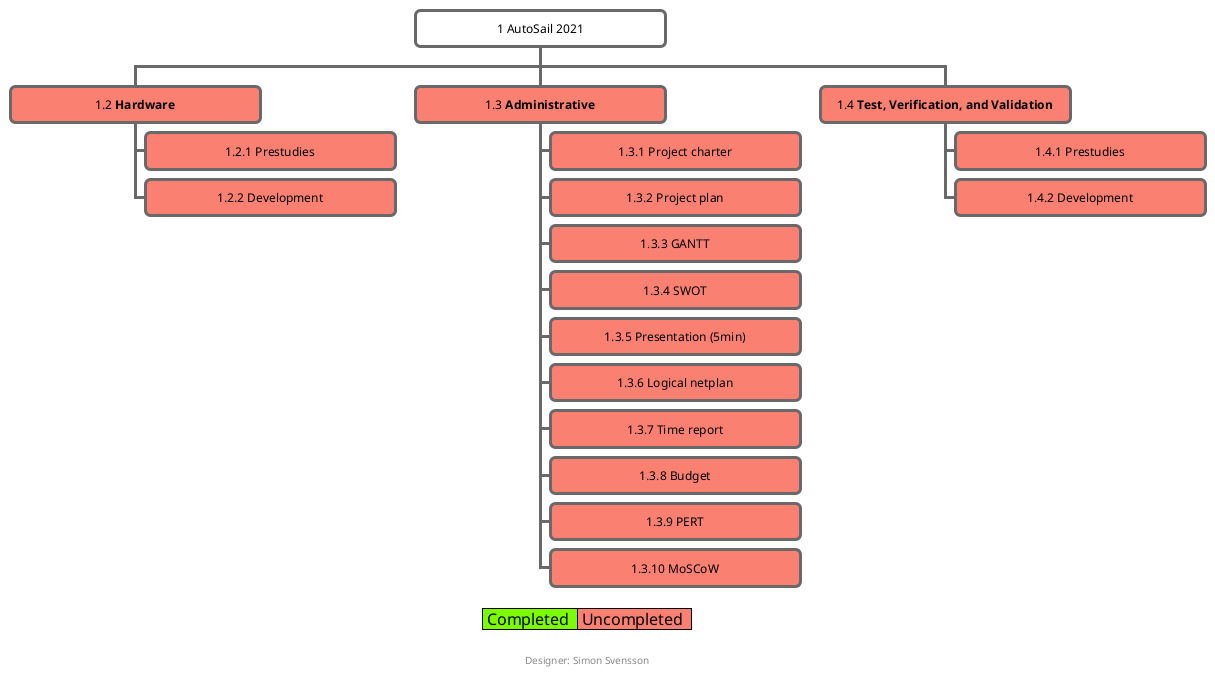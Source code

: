 @startwbs ABSWBS
' !include style.puml
<style>
  wbsDiagram {
    Linecolor DimGray
    BackgroundColor White
    RoundCorner 10
    Margin 10
    Shadowing 0
    LineThickness 3
    MaximumWidth 250
    MinimumWidth 250
    HorizontalAlignment center
    .done{
      BackgroundColor LawnGreen
    }
    .to_do{
      BackgroundColor Salmon
    }
    legend {
      FontSize 16
      Margin 10
      BackGroundColor White
      LineThickness 0
    }
  }
</style>


+ 1 AutoSail 2021

' !include 1-software.puml


++ 1.2 **Hardware** <<to_do>>
+++ 1.2.1 Prestudies <<to_do>>
+++ 1.2.2 Development <<to_do>>


++ 1.3 **Administrative** <<to_do>>
+++ 1.3.1 Project charter <<to_do>>
+++ 1.3.2 Project plan <<to_do>>
+++ 1.3.3 GANTT <<to_do>>
+++ 1.3.4 SWOT <<to_do>>
+++ 1.3.5 Presentation (5min) <<to_do>>
+++ 1.3.6 Logical netplan <<to_do>>
+++ 1.3.7 Time report <<to_do>>
+++ 1.3.8 Budget <<to_do>>
+++ 1.3.9 PERT <<to_do>>
+++ 1.3.10 MoSCoW <<to_do>>


++ 1.4 **Test, Verification, and Validation** <<to_do>>
+++ 1.4.1 Prestudies <<to_do>>
+++ 1.4.2 Development <<to_do>>


footer Designer: Simon Svensson

legend
|  <#LawnGreen> Completed  |  <#Salmon> Uncompleted  |
endlegend

@endwbs
